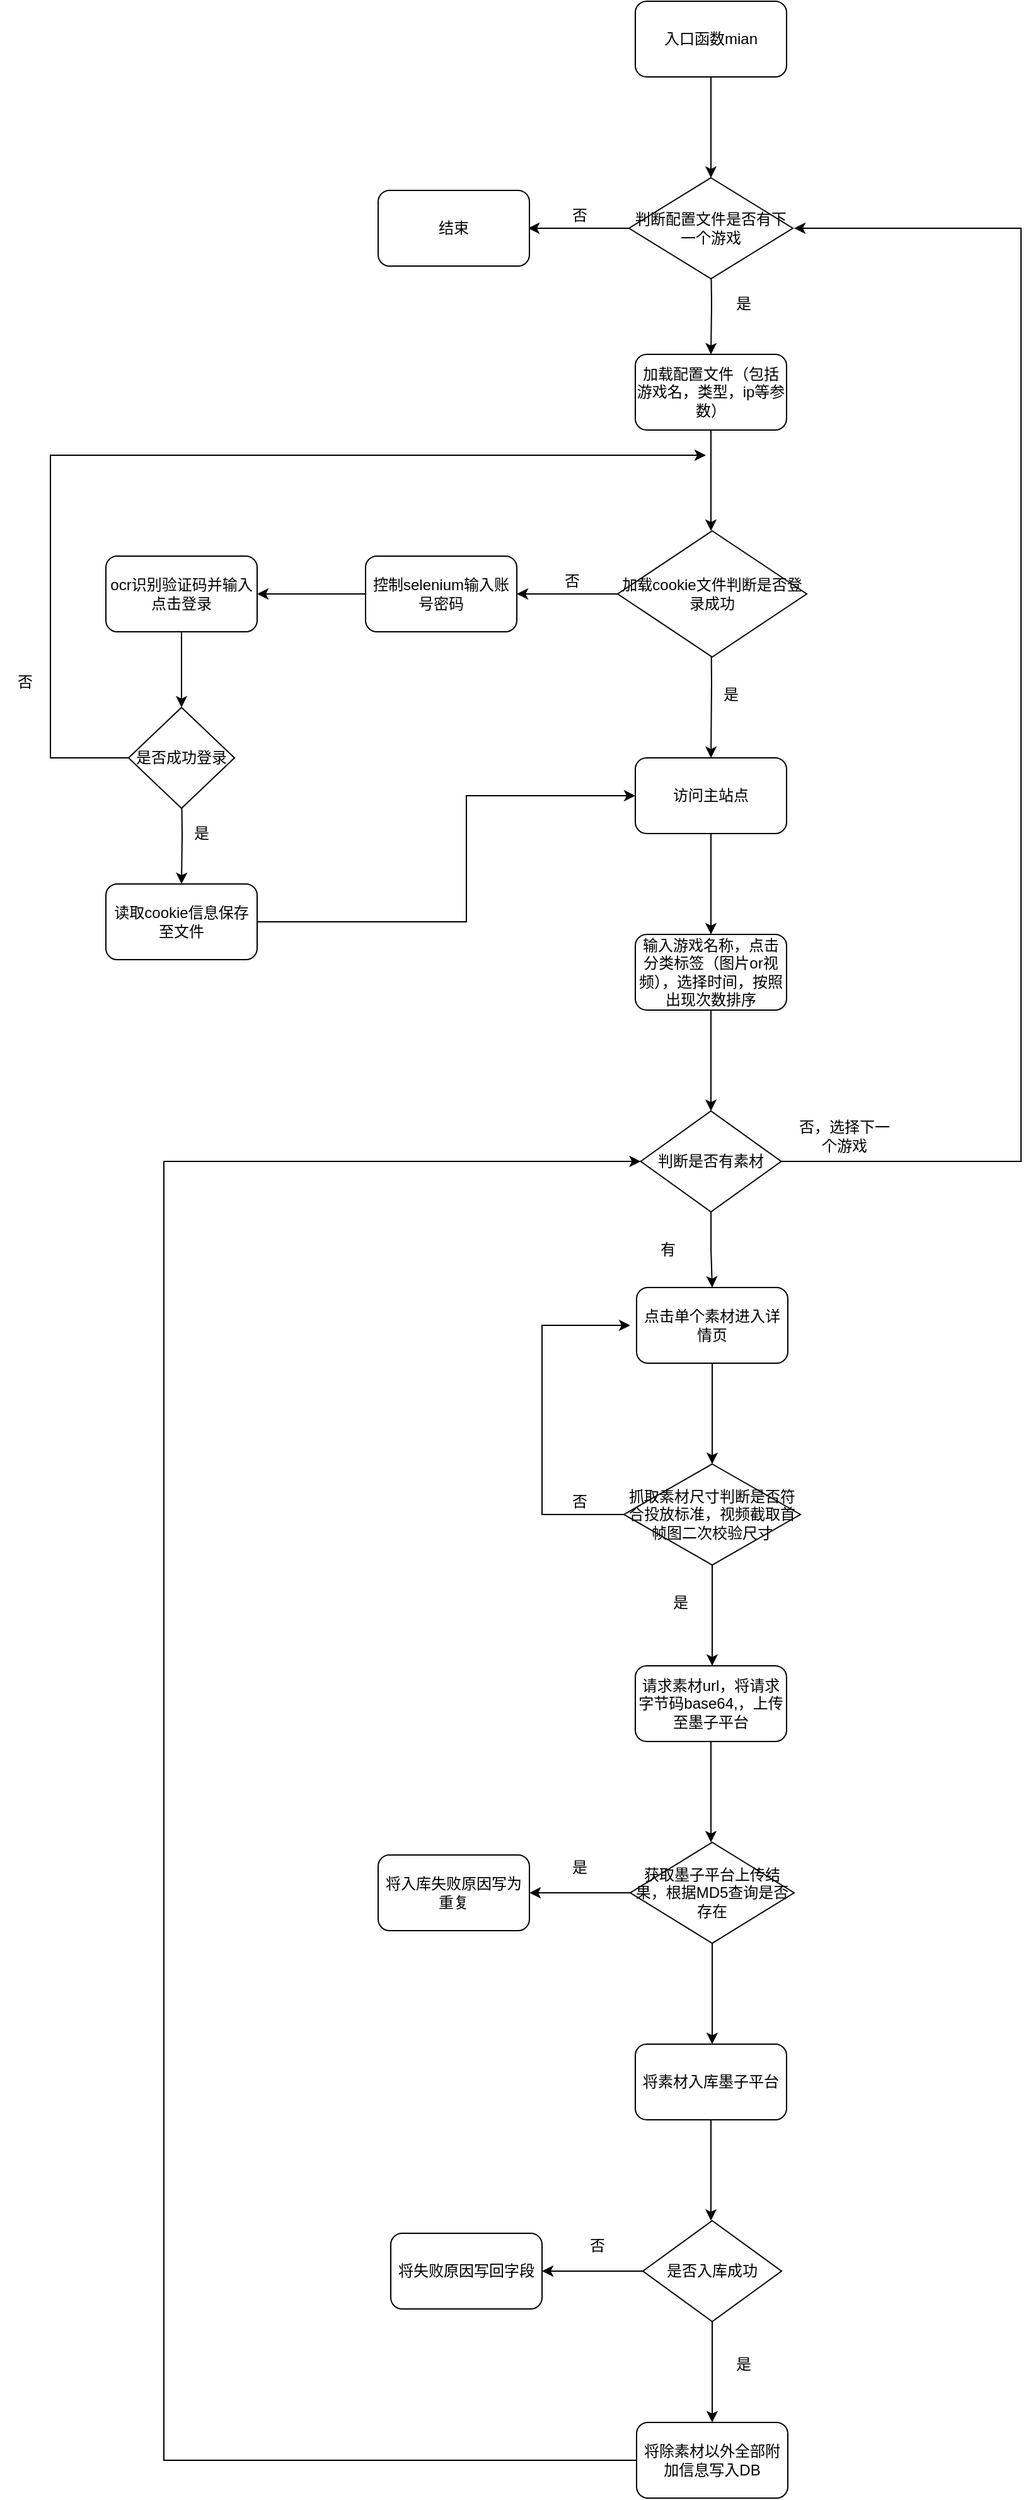 <mxfile version="13.1.2" type="github">
  <diagram id="p9GKVeXCKmzocafRCDdT" name="Page-1">
    <mxGraphModel dx="2249" dy="762" grid="1" gridSize="10" guides="1" tooltips="1" connect="1" arrows="1" fold="1" page="1" pageScale="1" pageWidth="827" pageHeight="1169" math="0" shadow="0">
      <root>
        <mxCell id="0" />
        <mxCell id="1" parent="0" />
        <mxCell id="aDOkuoPpAw3VdfBN802Z-3" value="" style="edgeStyle=orthogonalEdgeStyle;rounded=0;orthogonalLoop=1;jettySize=auto;html=1;" parent="1" source="aDOkuoPpAw3VdfBN802Z-1" edge="1">
          <mxGeometry relative="1" as="geometry">
            <mxPoint x="524" y="160" as="targetPoint" />
          </mxGeometry>
        </mxCell>
        <mxCell id="aDOkuoPpAw3VdfBN802Z-1" value="入口函数mian" style="rounded=1;whiteSpace=wrap;html=1;" parent="1" vertex="1">
          <mxGeometry x="464" y="20" width="120" height="60" as="geometry" />
        </mxCell>
        <mxCell id="fAoQkqulBGnBAQF4vao8-2" value="" style="edgeStyle=orthogonalEdgeStyle;rounded=0;orthogonalLoop=1;jettySize=auto;html=1;" edge="1" parent="1">
          <mxGeometry relative="1" as="geometry">
            <mxPoint x="524" y="360" as="sourcePoint" />
            <mxPoint x="524" y="440" as="targetPoint" />
          </mxGeometry>
        </mxCell>
        <mxCell id="fAoQkqulBGnBAQF4vao8-94" value="" style="edgeStyle=orthogonalEdgeStyle;rounded=0;orthogonalLoop=1;jettySize=auto;html=1;" edge="1" parent="1" target="fAoQkqulBGnBAQF4vao8-93">
          <mxGeometry relative="1" as="geometry">
            <mxPoint x="524" y="220" as="sourcePoint" />
          </mxGeometry>
        </mxCell>
        <mxCell id="fAoQkqulBGnBAQF4vao8-93" value="加载配置文件（包括游戏名，类型，ip等参数）" style="rounded=1;whiteSpace=wrap;html=1;" vertex="1" parent="1">
          <mxGeometry x="464" y="300" width="120" height="60" as="geometry" />
        </mxCell>
        <mxCell id="fAoQkqulBGnBAQF4vao8-6" value="" style="edgeStyle=orthogonalEdgeStyle;rounded=0;orthogonalLoop=1;jettySize=auto;html=1;" edge="1" parent="1" target="fAoQkqulBGnBAQF4vao8-5">
          <mxGeometry relative="1" as="geometry">
            <mxPoint x="524" y="500" as="sourcePoint" />
          </mxGeometry>
        </mxCell>
        <mxCell id="fAoQkqulBGnBAQF4vao8-36" value="" style="edgeStyle=orthogonalEdgeStyle;rounded=0;orthogonalLoop=1;jettySize=auto;html=1;" edge="1" parent="1" source="fAoQkqulBGnBAQF4vao8-5" target="fAoQkqulBGnBAQF4vao8-35">
          <mxGeometry relative="1" as="geometry" />
        </mxCell>
        <mxCell id="fAoQkqulBGnBAQF4vao8-5" value="访问主站点" style="rounded=1;whiteSpace=wrap;html=1;" vertex="1" parent="1">
          <mxGeometry x="464" y="620" width="120" height="60" as="geometry" />
        </mxCell>
        <mxCell id="fAoQkqulBGnBAQF4vao8-39" value="" style="edgeStyle=orthogonalEdgeStyle;rounded=0;orthogonalLoop=1;jettySize=auto;html=1;" edge="1" parent="1" source="fAoQkqulBGnBAQF4vao8-35">
          <mxGeometry relative="1" as="geometry">
            <mxPoint x="524" y="900" as="targetPoint" />
          </mxGeometry>
        </mxCell>
        <mxCell id="fAoQkqulBGnBAQF4vao8-35" value="输入游戏名称，点击分类标签（图片or视频），选择时间，按照出现次数排序" style="rounded=1;whiteSpace=wrap;html=1;" vertex="1" parent="1">
          <mxGeometry x="464" y="760" width="120" height="60" as="geometry" />
        </mxCell>
        <mxCell id="fAoQkqulBGnBAQF4vao8-13" value="" style="edgeStyle=orthogonalEdgeStyle;rounded=0;orthogonalLoop=1;jettySize=auto;html=1;" edge="1" parent="1" source="fAoQkqulBGnBAQF4vao8-3" target="fAoQkqulBGnBAQF4vao8-12">
          <mxGeometry relative="1" as="geometry" />
        </mxCell>
        <mxCell id="fAoQkqulBGnBAQF4vao8-3" value="控制selenium输入账号密码" style="rounded=1;whiteSpace=wrap;html=1;" vertex="1" parent="1">
          <mxGeometry x="250" y="460" width="120" height="60" as="geometry" />
        </mxCell>
        <mxCell id="fAoQkqulBGnBAQF4vao8-18" value="" style="edgeStyle=orthogonalEdgeStyle;rounded=0;orthogonalLoop=1;jettySize=auto;html=1;" edge="1" parent="1" source="fAoQkqulBGnBAQF4vao8-12">
          <mxGeometry relative="1" as="geometry">
            <mxPoint x="104" y="580" as="targetPoint" />
          </mxGeometry>
        </mxCell>
        <mxCell id="fAoQkqulBGnBAQF4vao8-12" value="ocr识别验证码并输入点击登录" style="rounded=1;whiteSpace=wrap;html=1;" vertex="1" parent="1">
          <mxGeometry x="44" y="460" width="120" height="60" as="geometry" />
        </mxCell>
        <mxCell id="fAoQkqulBGnBAQF4vao8-20" value="" style="edgeStyle=orthogonalEdgeStyle;rounded=0;orthogonalLoop=1;jettySize=auto;html=1;" edge="1" parent="1" target="fAoQkqulBGnBAQF4vao8-19">
          <mxGeometry relative="1" as="geometry">
            <mxPoint x="104" y="640" as="sourcePoint" />
          </mxGeometry>
        </mxCell>
        <mxCell id="fAoQkqulBGnBAQF4vao8-37" style="edgeStyle=orthogonalEdgeStyle;rounded=0;orthogonalLoop=1;jettySize=auto;html=1;exitX=1;exitY=0.5;exitDx=0;exitDy=0;entryX=0;entryY=0.5;entryDx=0;entryDy=0;" edge="1" parent="1" source="fAoQkqulBGnBAQF4vao8-19" target="fAoQkqulBGnBAQF4vao8-5">
          <mxGeometry relative="1" as="geometry">
            <mxPoint x="280" y="650" as="targetPoint" />
            <Array as="points">
              <mxPoint x="330" y="750" />
              <mxPoint x="330" y="650" />
            </Array>
          </mxGeometry>
        </mxCell>
        <mxCell id="fAoQkqulBGnBAQF4vao8-19" value="读取cookie信息保存至文件" style="rounded=1;whiteSpace=wrap;html=1;" vertex="1" parent="1">
          <mxGeometry x="44" y="720" width="120" height="60" as="geometry" />
        </mxCell>
        <mxCell id="fAoQkqulBGnBAQF4vao8-7" value="是" style="text;html=1;strokeColor=none;fillColor=none;align=center;verticalAlign=middle;whiteSpace=wrap;rounded=0;" vertex="1" parent="1">
          <mxGeometry x="520" y="560" width="40" height="20" as="geometry" />
        </mxCell>
        <mxCell id="fAoQkqulBGnBAQF4vao8-21" value="是" style="text;html=1;strokeColor=none;fillColor=none;align=center;verticalAlign=middle;whiteSpace=wrap;rounded=0;" vertex="1" parent="1">
          <mxGeometry x="100" y="670" width="40" height="20" as="geometry" />
        </mxCell>
        <mxCell id="fAoQkqulBGnBAQF4vao8-32" style="edgeStyle=orthogonalEdgeStyle;rounded=0;orthogonalLoop=1;jettySize=auto;html=1;exitX=0;exitY=0.5;exitDx=0;exitDy=0;" edge="1" parent="1" source="fAoQkqulBGnBAQF4vao8-22">
          <mxGeometry relative="1" as="geometry">
            <mxPoint x="520" y="380" as="targetPoint" />
            <Array as="points">
              <mxPoint y="620" />
              <mxPoint y="380" />
            </Array>
          </mxGeometry>
        </mxCell>
        <mxCell id="fAoQkqulBGnBAQF4vao8-22" value="是否成功登录" style="rhombus;whiteSpace=wrap;html=1;" vertex="1" parent="1">
          <mxGeometry x="62" y="580" width="84" height="80" as="geometry" />
        </mxCell>
        <mxCell id="fAoQkqulBGnBAQF4vao8-27" value="" style="edgeStyle=orthogonalEdgeStyle;rounded=0;orthogonalLoop=1;jettySize=auto;html=1;" edge="1" parent="1" source="fAoQkqulBGnBAQF4vao8-24">
          <mxGeometry relative="1" as="geometry">
            <mxPoint x="370" y="490" as="targetPoint" />
          </mxGeometry>
        </mxCell>
        <mxCell id="fAoQkqulBGnBAQF4vao8-24" value="&lt;span&gt;加载cookie文件判断是否登录成功&lt;/span&gt;" style="rhombus;whiteSpace=wrap;html=1;" vertex="1" parent="1">
          <mxGeometry x="450" y="440" width="150" height="100" as="geometry" />
        </mxCell>
        <mxCell id="fAoQkqulBGnBAQF4vao8-28" value="否" style="text;html=1;strokeColor=none;fillColor=none;align=center;verticalAlign=middle;whiteSpace=wrap;rounded=0;" vertex="1" parent="1">
          <mxGeometry x="394" y="470" width="40" height="20" as="geometry" />
        </mxCell>
        <mxCell id="fAoQkqulBGnBAQF4vao8-33" value="否" style="text;html=1;strokeColor=none;fillColor=none;align=center;verticalAlign=middle;whiteSpace=wrap;rounded=0;" vertex="1" parent="1">
          <mxGeometry x="-40" y="550" width="40" height="20" as="geometry" />
        </mxCell>
        <mxCell id="fAoQkqulBGnBAQF4vao8-42" value="" style="edgeStyle=orthogonalEdgeStyle;rounded=0;orthogonalLoop=1;jettySize=auto;html=1;" edge="1" parent="1" source="fAoQkqulBGnBAQF4vao8-40" target="fAoQkqulBGnBAQF4vao8-49">
          <mxGeometry relative="1" as="geometry">
            <mxPoint x="525" y="1060" as="targetPoint" />
          </mxGeometry>
        </mxCell>
        <mxCell id="fAoQkqulBGnBAQF4vao8-103" value="" style="edgeStyle=orthogonalEdgeStyle;rounded=0;orthogonalLoop=1;jettySize=auto;html=1;" edge="1" parent="1" source="fAoQkqulBGnBAQF4vao8-40">
          <mxGeometry relative="1" as="geometry">
            <mxPoint x="590" y="200" as="targetPoint" />
            <Array as="points">
              <mxPoint x="770" y="940" />
              <mxPoint x="770" y="200" />
            </Array>
          </mxGeometry>
        </mxCell>
        <mxCell id="fAoQkqulBGnBAQF4vao8-40" value="判断是否有素材" style="rhombus;whiteSpace=wrap;html=1;" vertex="1" parent="1">
          <mxGeometry x="468.25" y="900" width="111.5" height="80" as="geometry" />
        </mxCell>
        <mxCell id="fAoQkqulBGnBAQF4vao8-45" value="否，选择下一个游戏" style="text;html=1;strokeColor=none;fillColor=none;align=center;verticalAlign=middle;whiteSpace=wrap;rounded=0;" vertex="1" parent="1">
          <mxGeometry x="590" y="910" width="80" height="20" as="geometry" />
        </mxCell>
        <mxCell id="fAoQkqulBGnBAQF4vao8-47" value="有" style="text;html=1;strokeColor=none;fillColor=none;align=center;verticalAlign=middle;whiteSpace=wrap;rounded=0;" vertex="1" parent="1">
          <mxGeometry x="470" y="1000" width="40" height="20" as="geometry" />
        </mxCell>
        <mxCell id="fAoQkqulBGnBAQF4vao8-51" value="" style="edgeStyle=orthogonalEdgeStyle;rounded=0;orthogonalLoop=1;jettySize=auto;html=1;" edge="1" parent="1" source="fAoQkqulBGnBAQF4vao8-49">
          <mxGeometry relative="1" as="geometry">
            <mxPoint x="525" y="1180" as="targetPoint" />
          </mxGeometry>
        </mxCell>
        <mxCell id="fAoQkqulBGnBAQF4vao8-49" value="&lt;span&gt;点击单个素材进入详情页&lt;/span&gt;" style="rounded=1;whiteSpace=wrap;html=1;" vertex="1" parent="1">
          <mxGeometry x="465" y="1040" width="120" height="60" as="geometry" />
        </mxCell>
        <mxCell id="fAoQkqulBGnBAQF4vao8-54" value="" style="edgeStyle=orthogonalEdgeStyle;rounded=0;orthogonalLoop=1;jettySize=auto;html=1;" edge="1" parent="1" source="fAoQkqulBGnBAQF4vao8-52">
          <mxGeometry relative="1" as="geometry">
            <mxPoint x="460" y="1070" as="targetPoint" />
            <Array as="points">
              <mxPoint x="390" y="1220" />
              <mxPoint x="390" y="1070" />
            </Array>
          </mxGeometry>
        </mxCell>
        <mxCell id="fAoQkqulBGnBAQF4vao8-58" value="" style="edgeStyle=orthogonalEdgeStyle;rounded=0;orthogonalLoop=1;jettySize=auto;html=1;" edge="1" parent="1" source="fAoQkqulBGnBAQF4vao8-52">
          <mxGeometry relative="1" as="geometry">
            <mxPoint x="525" y="1340" as="targetPoint" />
          </mxGeometry>
        </mxCell>
        <mxCell id="fAoQkqulBGnBAQF4vao8-52" value="抓取素材尺寸判断是否符合投放标准，视频截取首帧图二次校验尺寸" style="rhombus;whiteSpace=wrap;html=1;" vertex="1" parent="1">
          <mxGeometry x="455" y="1180" width="140" height="80" as="geometry" />
        </mxCell>
        <mxCell id="fAoQkqulBGnBAQF4vao8-56" value="否" style="text;html=1;strokeColor=none;fillColor=none;align=center;verticalAlign=middle;whiteSpace=wrap;rounded=0;" vertex="1" parent="1">
          <mxGeometry x="400" y="1200" width="40" height="20" as="geometry" />
        </mxCell>
        <mxCell id="fAoQkqulBGnBAQF4vao8-59" value="是" style="text;html=1;strokeColor=none;fillColor=none;align=center;verticalAlign=middle;whiteSpace=wrap;rounded=0;" vertex="1" parent="1">
          <mxGeometry x="480" y="1280" width="40" height="20" as="geometry" />
        </mxCell>
        <mxCell id="fAoQkqulBGnBAQF4vao8-62" value="" style="edgeStyle=orthogonalEdgeStyle;rounded=0;orthogonalLoop=1;jettySize=auto;html=1;" edge="1" parent="1" source="fAoQkqulBGnBAQF4vao8-60">
          <mxGeometry relative="1" as="geometry">
            <mxPoint x="524" y="1480" as="targetPoint" />
          </mxGeometry>
        </mxCell>
        <mxCell id="fAoQkqulBGnBAQF4vao8-60" value="请求素材url，将请求字节码base64,，上传至墨子平台" style="rounded=1;whiteSpace=wrap;html=1;" vertex="1" parent="1">
          <mxGeometry x="464" y="1340" width="120" height="60" as="geometry" />
        </mxCell>
        <mxCell id="fAoQkqulBGnBAQF4vao8-65" value="" style="edgeStyle=orthogonalEdgeStyle;rounded=0;orthogonalLoop=1;jettySize=auto;html=1;" edge="1" parent="1" source="fAoQkqulBGnBAQF4vao8-63">
          <mxGeometry relative="1" as="geometry">
            <mxPoint x="380" y="1520" as="targetPoint" />
          </mxGeometry>
        </mxCell>
        <mxCell id="fAoQkqulBGnBAQF4vao8-67" value="" style="edgeStyle=orthogonalEdgeStyle;rounded=0;orthogonalLoop=1;jettySize=auto;html=1;" edge="1" parent="1" source="fAoQkqulBGnBAQF4vao8-63">
          <mxGeometry relative="1" as="geometry">
            <mxPoint x="525" y="1640" as="targetPoint" />
          </mxGeometry>
        </mxCell>
        <mxCell id="fAoQkqulBGnBAQF4vao8-63" value="获取墨子平台上传结果，根据MD5查询是否存在" style="rhombus;whiteSpace=wrap;html=1;" vertex="1" parent="1">
          <mxGeometry x="460" y="1480" width="130" height="80" as="geometry" />
        </mxCell>
        <mxCell id="fAoQkqulBGnBAQF4vao8-69" value="是" style="text;html=1;strokeColor=none;fillColor=none;align=center;verticalAlign=middle;whiteSpace=wrap;rounded=0;" vertex="1" parent="1">
          <mxGeometry x="400" y="1490" width="40" height="20" as="geometry" />
        </mxCell>
        <mxCell id="fAoQkqulBGnBAQF4vao8-70" value="否" style="text;html=1;strokeColor=none;fillColor=none;align=center;verticalAlign=middle;whiteSpace=wrap;rounded=0;" vertex="1" parent="1">
          <mxGeometry x="414" y="1790" width="40" height="20" as="geometry" />
        </mxCell>
        <mxCell id="fAoQkqulBGnBAQF4vao8-78" value="" style="edgeStyle=orthogonalEdgeStyle;rounded=0;orthogonalLoop=1;jettySize=auto;html=1;" edge="1" parent="1" source="fAoQkqulBGnBAQF4vao8-71">
          <mxGeometry relative="1" as="geometry">
            <mxPoint x="524" y="1780" as="targetPoint" />
          </mxGeometry>
        </mxCell>
        <mxCell id="fAoQkqulBGnBAQF4vao8-71" value="将素材入库墨子平台" style="rounded=1;whiteSpace=wrap;html=1;" vertex="1" parent="1">
          <mxGeometry x="464" y="1640" width="120" height="60" as="geometry" />
        </mxCell>
        <mxCell id="fAoQkqulBGnBAQF4vao8-72" value="将入库失败原因写为重复" style="rounded=1;whiteSpace=wrap;html=1;" vertex="1" parent="1">
          <mxGeometry x="260" y="1490" width="120" height="60" as="geometry" />
        </mxCell>
        <mxCell id="fAoQkqulBGnBAQF4vao8-81" value="" style="edgeStyle=orthogonalEdgeStyle;rounded=0;orthogonalLoop=1;jettySize=auto;html=1;" edge="1" parent="1" source="fAoQkqulBGnBAQF4vao8-79">
          <mxGeometry relative="1" as="geometry">
            <mxPoint x="525" y="1940" as="targetPoint" />
          </mxGeometry>
        </mxCell>
        <mxCell id="fAoQkqulBGnBAQF4vao8-83" value="" style="edgeStyle=orthogonalEdgeStyle;rounded=0;orthogonalLoop=1;jettySize=auto;html=1;" edge="1" parent="1" source="fAoQkqulBGnBAQF4vao8-79">
          <mxGeometry relative="1" as="geometry">
            <mxPoint x="390" y="1820" as="targetPoint" />
          </mxGeometry>
        </mxCell>
        <mxCell id="fAoQkqulBGnBAQF4vao8-79" value="是否入库成功" style="rhombus;whiteSpace=wrap;html=1;" vertex="1" parent="1">
          <mxGeometry x="470" y="1780" width="110" height="80" as="geometry" />
        </mxCell>
        <mxCell id="fAoQkqulBGnBAQF4vao8-84" value="将失败原因写回字段" style="rounded=1;whiteSpace=wrap;html=1;" vertex="1" parent="1">
          <mxGeometry x="270" y="1790" width="120" height="60" as="geometry" />
        </mxCell>
        <mxCell id="fAoQkqulBGnBAQF4vao8-89" style="edgeStyle=orthogonalEdgeStyle;rounded=0;orthogonalLoop=1;jettySize=auto;html=1;exitX=0;exitY=0.5;exitDx=0;exitDy=0;entryX=0;entryY=0.5;entryDx=0;entryDy=0;" edge="1" parent="1" source="fAoQkqulBGnBAQF4vao8-85" target="fAoQkqulBGnBAQF4vao8-40">
          <mxGeometry relative="1" as="geometry">
            <mxPoint x="120" y="940" as="targetPoint" />
            <Array as="points">
              <mxPoint x="90" y="1970" />
              <mxPoint x="90" y="940" />
            </Array>
          </mxGeometry>
        </mxCell>
        <mxCell id="fAoQkqulBGnBAQF4vao8-85" value="将除素材以外全部附加信息写入DB" style="rounded=1;whiteSpace=wrap;html=1;" vertex="1" parent="1">
          <mxGeometry x="465" y="1940" width="120" height="60" as="geometry" />
        </mxCell>
        <mxCell id="fAoQkqulBGnBAQF4vao8-86" value="是" style="text;html=1;strokeColor=none;fillColor=none;align=center;verticalAlign=middle;whiteSpace=wrap;rounded=0;" vertex="1" parent="1">
          <mxGeometry x="530" y="1884" width="40" height="20" as="geometry" />
        </mxCell>
        <mxCell id="fAoQkqulBGnBAQF4vao8-96" value="" style="edgeStyle=orthogonalEdgeStyle;rounded=0;orthogonalLoop=1;jettySize=auto;html=1;" edge="1" parent="1" source="fAoQkqulBGnBAQF4vao8-90">
          <mxGeometry relative="1" as="geometry">
            <mxPoint x="379" y="200" as="targetPoint" />
          </mxGeometry>
        </mxCell>
        <mxCell id="fAoQkqulBGnBAQF4vao8-90" value="判断配置文件是否有下一个游戏" style="rhombus;whiteSpace=wrap;html=1;" vertex="1" parent="1">
          <mxGeometry x="459" y="160" width="130" height="80" as="geometry" />
        </mxCell>
        <mxCell id="fAoQkqulBGnBAQF4vao8-97" value="否" style="text;html=1;strokeColor=none;fillColor=none;align=center;verticalAlign=middle;whiteSpace=wrap;rounded=0;" vertex="1" parent="1">
          <mxGeometry x="400" y="180" width="40" height="20" as="geometry" />
        </mxCell>
        <mxCell id="fAoQkqulBGnBAQF4vao8-98" value="结束" style="rounded=1;whiteSpace=wrap;html=1;" vertex="1" parent="1">
          <mxGeometry x="260" y="170" width="120" height="60" as="geometry" />
        </mxCell>
        <mxCell id="fAoQkqulBGnBAQF4vao8-104" value="是" style="text;html=1;strokeColor=none;fillColor=none;align=center;verticalAlign=middle;whiteSpace=wrap;rounded=0;" vertex="1" parent="1">
          <mxGeometry x="530" y="250" width="40" height="20" as="geometry" />
        </mxCell>
      </root>
    </mxGraphModel>
  </diagram>
</mxfile>
